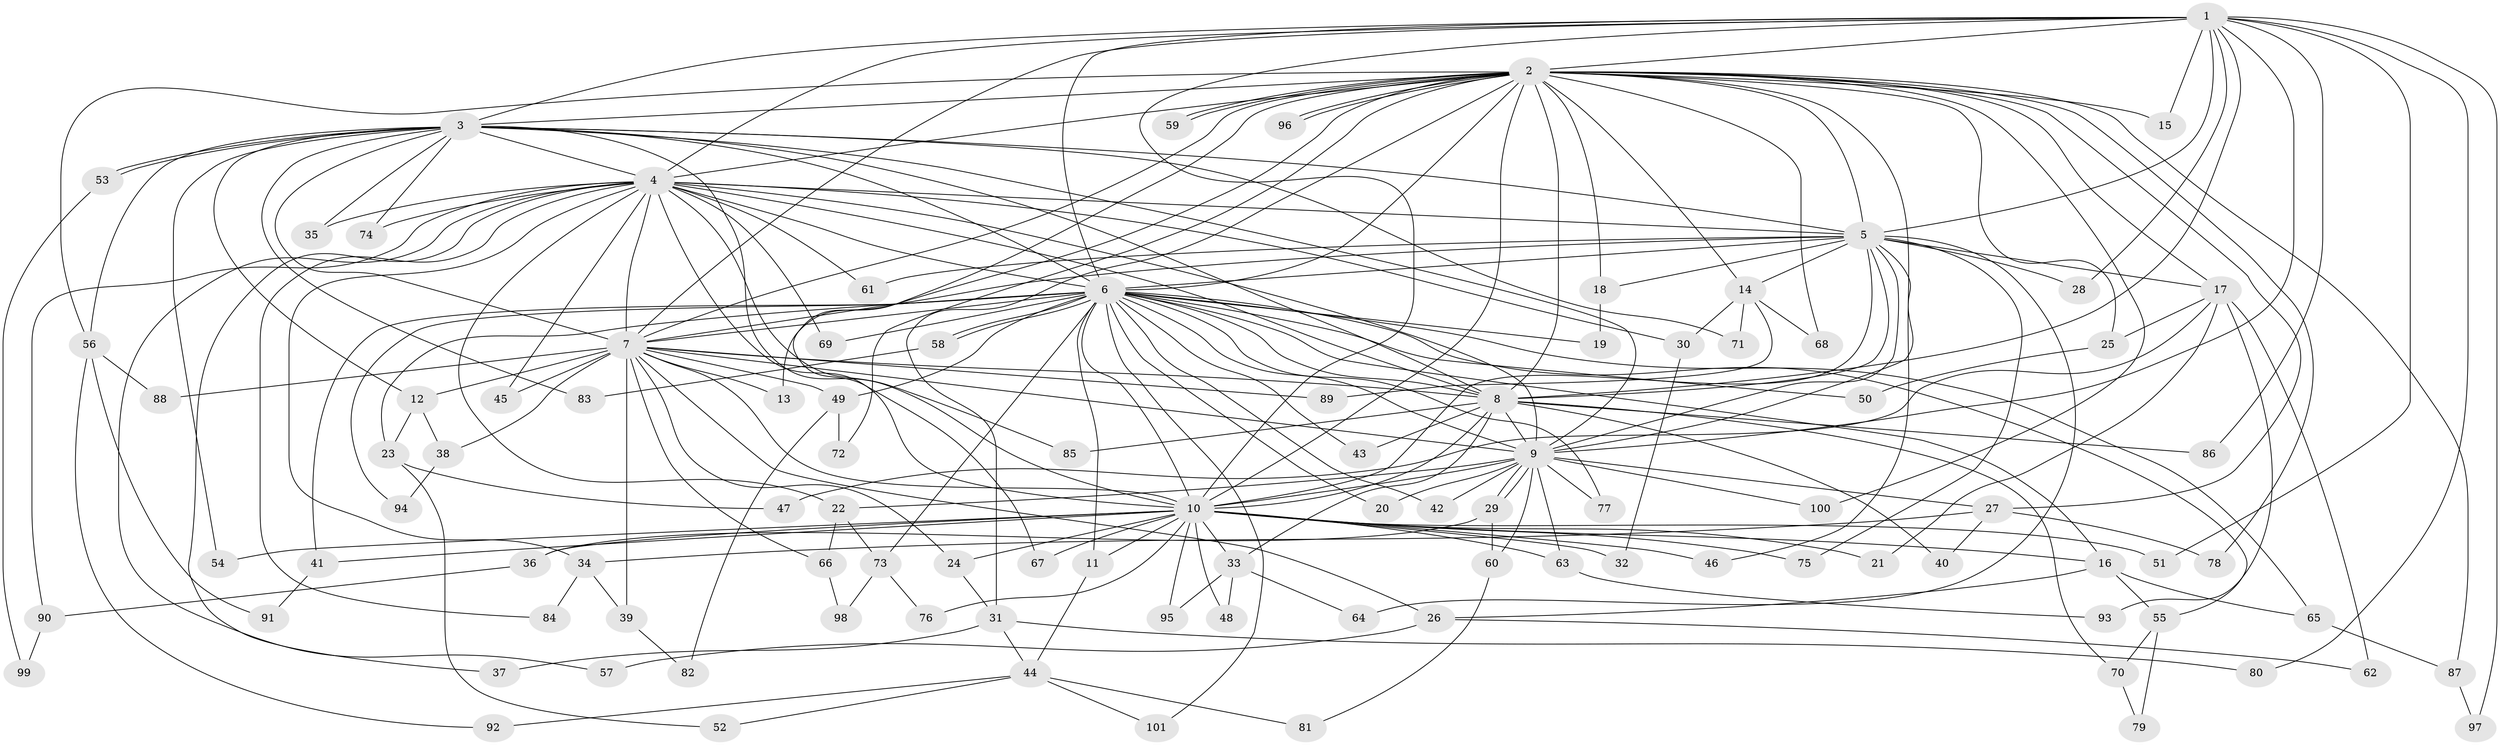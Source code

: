 // Generated by graph-tools (version 1.1) at 2025/25/03/09/25 03:25:39]
// undirected, 101 vertices, 227 edges
graph export_dot {
graph [start="1"]
  node [color=gray90,style=filled];
  1;
  2;
  3;
  4;
  5;
  6;
  7;
  8;
  9;
  10;
  11;
  12;
  13;
  14;
  15;
  16;
  17;
  18;
  19;
  20;
  21;
  22;
  23;
  24;
  25;
  26;
  27;
  28;
  29;
  30;
  31;
  32;
  33;
  34;
  35;
  36;
  37;
  38;
  39;
  40;
  41;
  42;
  43;
  44;
  45;
  46;
  47;
  48;
  49;
  50;
  51;
  52;
  53;
  54;
  55;
  56;
  57;
  58;
  59;
  60;
  61;
  62;
  63;
  64;
  65;
  66;
  67;
  68;
  69;
  70;
  71;
  72;
  73;
  74;
  75;
  76;
  77;
  78;
  79;
  80;
  81;
  82;
  83;
  84;
  85;
  86;
  87;
  88;
  89;
  90;
  91;
  92;
  93;
  94;
  95;
  96;
  97;
  98;
  99;
  100;
  101;
  1 -- 2;
  1 -- 3;
  1 -- 4;
  1 -- 5;
  1 -- 6;
  1 -- 7;
  1 -- 8;
  1 -- 9;
  1 -- 10;
  1 -- 15;
  1 -- 28;
  1 -- 51;
  1 -- 80;
  1 -- 86;
  1 -- 97;
  2 -- 3;
  2 -- 4;
  2 -- 5;
  2 -- 6;
  2 -- 7;
  2 -- 8;
  2 -- 9;
  2 -- 10;
  2 -- 13;
  2 -- 14;
  2 -- 15;
  2 -- 17;
  2 -- 18;
  2 -- 25;
  2 -- 27;
  2 -- 31;
  2 -- 56;
  2 -- 59;
  2 -- 59;
  2 -- 67;
  2 -- 68;
  2 -- 72;
  2 -- 78;
  2 -- 87;
  2 -- 96;
  2 -- 96;
  2 -- 100;
  3 -- 4;
  3 -- 5;
  3 -- 6;
  3 -- 7;
  3 -- 8;
  3 -- 9;
  3 -- 10;
  3 -- 12;
  3 -- 35;
  3 -- 53;
  3 -- 53;
  3 -- 54;
  3 -- 56;
  3 -- 71;
  3 -- 74;
  3 -- 83;
  4 -- 5;
  4 -- 6;
  4 -- 7;
  4 -- 8;
  4 -- 9;
  4 -- 10;
  4 -- 22;
  4 -- 30;
  4 -- 34;
  4 -- 35;
  4 -- 37;
  4 -- 45;
  4 -- 57;
  4 -- 61;
  4 -- 69;
  4 -- 74;
  4 -- 84;
  4 -- 85;
  4 -- 90;
  5 -- 6;
  5 -- 7;
  5 -- 8;
  5 -- 9;
  5 -- 10;
  5 -- 14;
  5 -- 17;
  5 -- 18;
  5 -- 28;
  5 -- 46;
  5 -- 61;
  5 -- 64;
  5 -- 75;
  6 -- 7;
  6 -- 8;
  6 -- 9;
  6 -- 10;
  6 -- 11;
  6 -- 16;
  6 -- 19;
  6 -- 20;
  6 -- 23;
  6 -- 41;
  6 -- 42;
  6 -- 43;
  6 -- 49;
  6 -- 50;
  6 -- 55;
  6 -- 58;
  6 -- 58;
  6 -- 65;
  6 -- 69;
  6 -- 73;
  6 -- 77;
  6 -- 94;
  6 -- 101;
  7 -- 8;
  7 -- 9;
  7 -- 10;
  7 -- 12;
  7 -- 13;
  7 -- 24;
  7 -- 26;
  7 -- 38;
  7 -- 39;
  7 -- 45;
  7 -- 49;
  7 -- 66;
  7 -- 88;
  7 -- 89;
  8 -- 9;
  8 -- 10;
  8 -- 33;
  8 -- 40;
  8 -- 43;
  8 -- 70;
  8 -- 85;
  8 -- 86;
  9 -- 10;
  9 -- 20;
  9 -- 22;
  9 -- 27;
  9 -- 29;
  9 -- 29;
  9 -- 42;
  9 -- 60;
  9 -- 63;
  9 -- 77;
  9 -- 100;
  10 -- 11;
  10 -- 16;
  10 -- 21;
  10 -- 24;
  10 -- 32;
  10 -- 33;
  10 -- 36;
  10 -- 41;
  10 -- 46;
  10 -- 48;
  10 -- 51;
  10 -- 54;
  10 -- 63;
  10 -- 67;
  10 -- 75;
  10 -- 76;
  10 -- 95;
  11 -- 44;
  12 -- 23;
  12 -- 38;
  14 -- 30;
  14 -- 68;
  14 -- 71;
  14 -- 89;
  16 -- 26;
  16 -- 55;
  16 -- 65;
  17 -- 21;
  17 -- 25;
  17 -- 47;
  17 -- 62;
  17 -- 93;
  18 -- 19;
  22 -- 66;
  22 -- 73;
  23 -- 47;
  23 -- 52;
  24 -- 31;
  25 -- 50;
  26 -- 57;
  26 -- 62;
  27 -- 34;
  27 -- 40;
  27 -- 78;
  29 -- 36;
  29 -- 60;
  30 -- 32;
  31 -- 37;
  31 -- 44;
  31 -- 80;
  33 -- 48;
  33 -- 64;
  33 -- 95;
  34 -- 39;
  34 -- 84;
  36 -- 90;
  38 -- 94;
  39 -- 82;
  41 -- 91;
  44 -- 52;
  44 -- 81;
  44 -- 92;
  44 -- 101;
  49 -- 72;
  49 -- 82;
  53 -- 99;
  55 -- 70;
  55 -- 79;
  56 -- 88;
  56 -- 91;
  56 -- 92;
  58 -- 83;
  60 -- 81;
  63 -- 93;
  65 -- 87;
  66 -- 98;
  70 -- 79;
  73 -- 76;
  73 -- 98;
  87 -- 97;
  90 -- 99;
}
